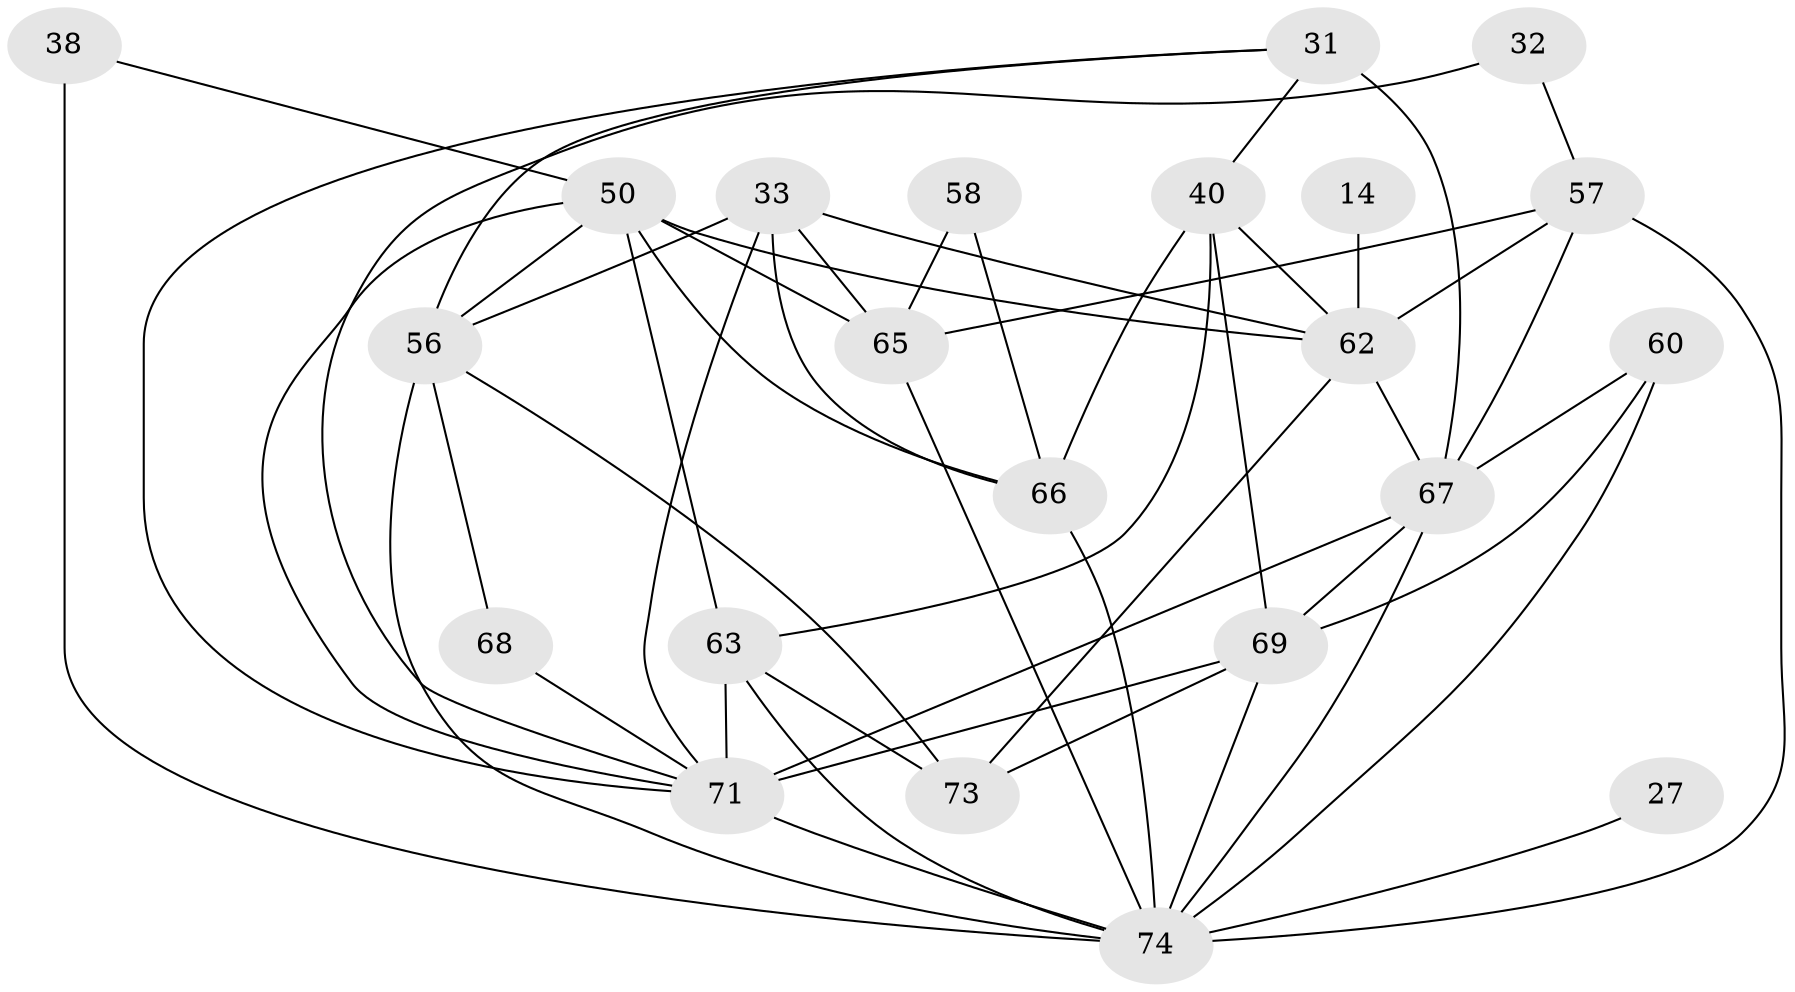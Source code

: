 // original degree distribution, {3: 0.2702702702702703, 5: 0.22972972972972974, 4: 0.1891891891891892, 2: 0.14864864864864866, 6: 0.14864864864864866, 7: 0.013513513513513514}
// Generated by graph-tools (version 1.1) at 2025/54/03/04/25 21:54:52]
// undirected, 22 vertices, 52 edges
graph export_dot {
graph [start="1"]
  node [color=gray90,style=filled];
  14;
  27;
  31;
  32;
  33 [super="+17"];
  38;
  40 [super="+18+28"];
  50 [super="+22"];
  56 [super="+42"];
  57 [super="+2+35"];
  58;
  60 [super="+45"];
  62 [super="+5+24"];
  63 [super="+53"];
  65 [super="+15+34"];
  66 [super="+52+44+49"];
  67 [super="+4+61+29+59+26"];
  68;
  69 [super="+37"];
  71 [super="+46+41"];
  73;
  74 [super="+3+72+55+70"];
  14 -- 62 [weight=2];
  27 -- 74 [weight=2];
  31 -- 56;
  31 -- 71;
  31 -- 67 [weight=3];
  31 -- 40;
  32 -- 57;
  32 -- 71;
  33 -- 65;
  33 -- 56 [weight=2];
  33 -- 66;
  33 -- 71 [weight=2];
  33 -- 62 [weight=2];
  38 -- 74 [weight=2];
  38 -- 50;
  40 -- 69;
  40 -- 63;
  40 -- 66;
  40 -- 62;
  50 -- 65;
  50 -- 66 [weight=3];
  50 -- 56 [weight=2];
  50 -- 62 [weight=3];
  50 -- 63;
  50 -- 71;
  56 -- 73;
  56 -- 68;
  56 -- 74 [weight=2];
  57 -- 62;
  57 -- 65 [weight=2];
  57 -- 74 [weight=3];
  57 -- 67 [weight=2];
  58 -- 65;
  58 -- 66;
  60 -- 69 [weight=2];
  60 -- 74 [weight=2];
  60 -- 67 [weight=4];
  62 -- 67 [weight=4];
  62 -- 73;
  63 -- 73 [weight=2];
  63 -- 71;
  63 -- 74;
  65 -- 74 [weight=2];
  66 -- 74 [weight=6];
  67 -- 69;
  67 -- 74 [weight=2];
  67 -- 71 [weight=2];
  68 -- 71;
  69 -- 71 [weight=2];
  69 -- 73 [weight=2];
  69 -- 74;
  71 -- 74 [weight=3];
}
